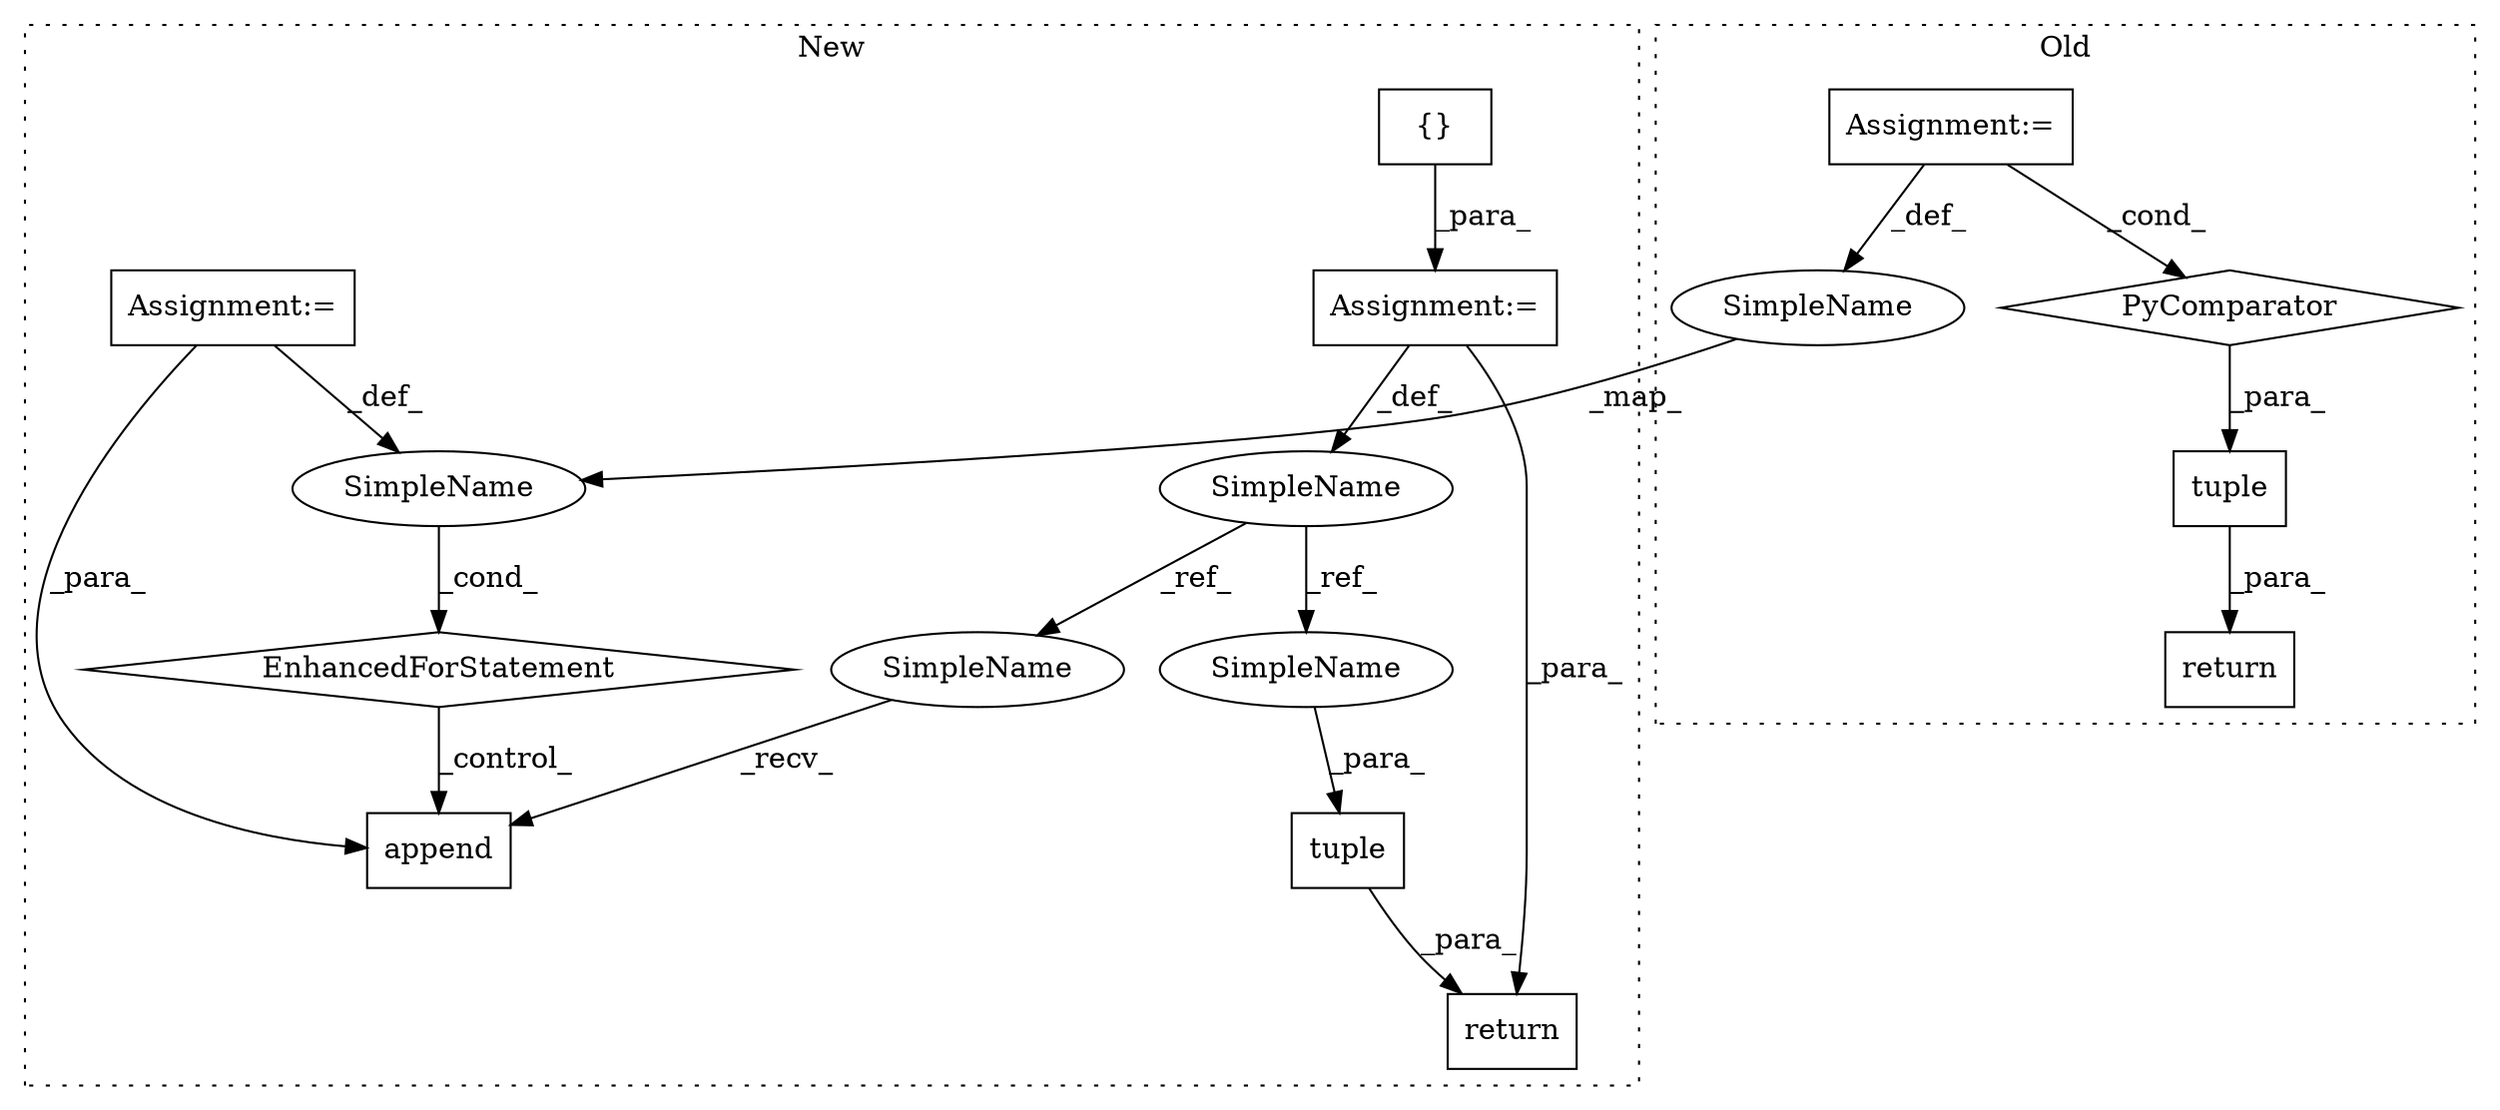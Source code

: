 digraph G {
subgraph cluster0 {
1 [label="tuple" a="32" s="804,929" l="15,-3" shape="box"];
4 [label="Assignment:=" a="7" s="892" l="31" shape="box"];
5 [label="PyComparator" a="113" s="892" l="31" shape="diamond"];
10 [label="SimpleName" a="42" s="895" l="4" shape="ellipse"];
14 [label="return" a="41" s="780" l="7" shape="box"];
label = "Old";
style="dotted";
}
subgraph cluster1 {
2 [label="{}" a="4" s="1305" l="2" shape="box"];
3 [label="Assignment:=" a="7" s="1295" l="1" shape="box"];
6 [label="append" a="32" s="1483,1505" l="7,1" shape="box"];
7 [label="EnhancedForStatement" a="70" s="1313,1389" l="53,2" shape="diamond"];
8 [label="Assignment:=" a="7" s="1313,1389" l="53,2" shape="box"];
9 [label="SimpleName" a="42" s="1370" l="4" shape="ellipse"];
11 [label="SimpleName" a="42" s="1291" l="4" shape="ellipse"];
12 [label="tuple" a="32" s="1550,1560" l="6,1" shape="box"];
13 [label="return" a="41" s="1526" l="7" shape="box"];
15 [label="SimpleName" a="42" s="1478" l="4" shape="ellipse"];
16 [label="SimpleName" a="42" s="1556" l="4" shape="ellipse"];
label = "New";
style="dotted";
}
1 -> 14 [label="_para_"];
2 -> 3 [label="_para_"];
3 -> 11 [label="_def_"];
3 -> 13 [label="_para_"];
4 -> 10 [label="_def_"];
4 -> 5 [label="_cond_"];
5 -> 1 [label="_para_"];
7 -> 6 [label="_control_"];
8 -> 6 [label="_para_"];
8 -> 9 [label="_def_"];
9 -> 7 [label="_cond_"];
10 -> 9 [label="_map_"];
11 -> 16 [label="_ref_"];
11 -> 15 [label="_ref_"];
12 -> 13 [label="_para_"];
15 -> 6 [label="_recv_"];
16 -> 12 [label="_para_"];
}